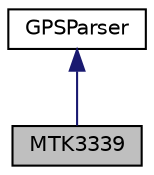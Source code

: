 digraph "MTK3339"
{
  edge [fontname="Helvetica",fontsize="10",labelfontname="Helvetica",labelfontsize="10"];
  node [fontname="Helvetica",fontsize="10",shape=record];
  Node1 [label="MTK3339",height=0.2,width=0.4,color="black", fillcolor="grey75", style="filled" fontcolor="black"];
  Node2 -> Node1 [dir="back",color="midnightblue",fontsize="10",style="solid",fontname="Helvetica"];
  Node2 [label="GPSParser",height=0.2,width=0.4,color="black", fillcolor="white", style="filled",URL="$classGPSParser.html",tooltip="Receives and parses NMEA0183 GPS streams into C strings. "];
}
